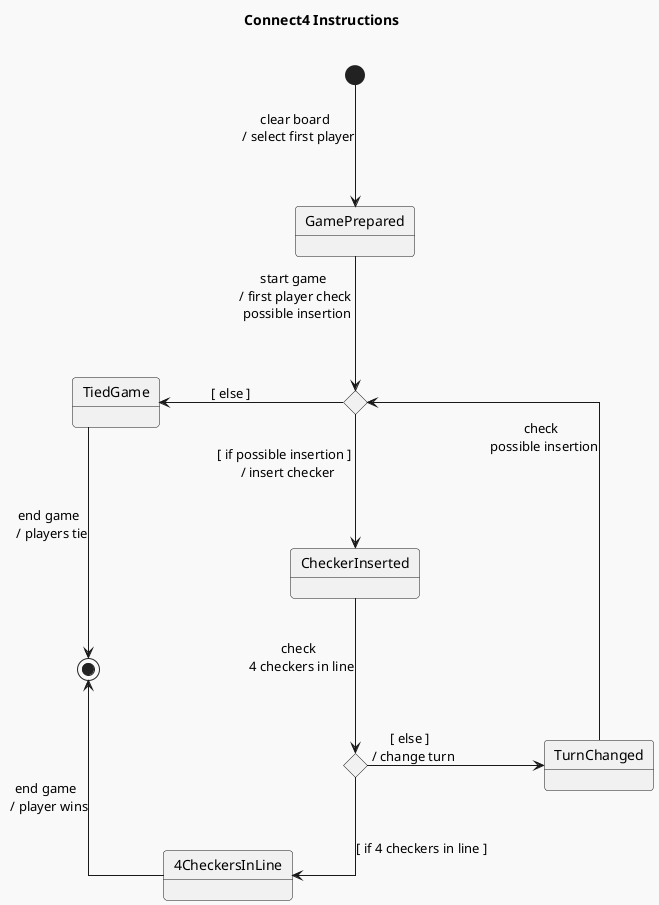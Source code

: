 @startuml connect4--instructions

skinparam linetype ortho
skinparam nodesep 140
skinparam ranksep 60
!theme mars

title Connect4 Instructions \n


state GamePrepared
state _CheckPlayerInsertion <<choice>>
state CheckerInserted
state _Check4InLine <<choice>>
state TurnChanged
state 4CheckersInLine
state TiedGame


[*]                     ---> GamePrepared : clear board \n / select first player
GamePrepared            ---> _CheckPlayerInsertion : start game \n / first player check \n possible insertion
_CheckPlayerInsertion   ---> CheckerInserted : [ if possible insertion ] \n / insert checker
CheckerInserted         ---> _Check4InLine : check \n 4 checkers in line

_Check4InLine           -r-> TurnChanged : [ else ] \n / change turn
_CheckPlayerInsertion   -l-> TiedGame : [ else ]
TurnChanged             -l-> _CheckPlayerInsertion : check \n possible insertion
TiedGame                -d-> [*] : end game \n / players tie

_Check4InLine           --> 4CheckersInLine : [ if 4 checkers in line ]
4CheckersInLine         --l-> [*] : end game \n / player wins


@enduml